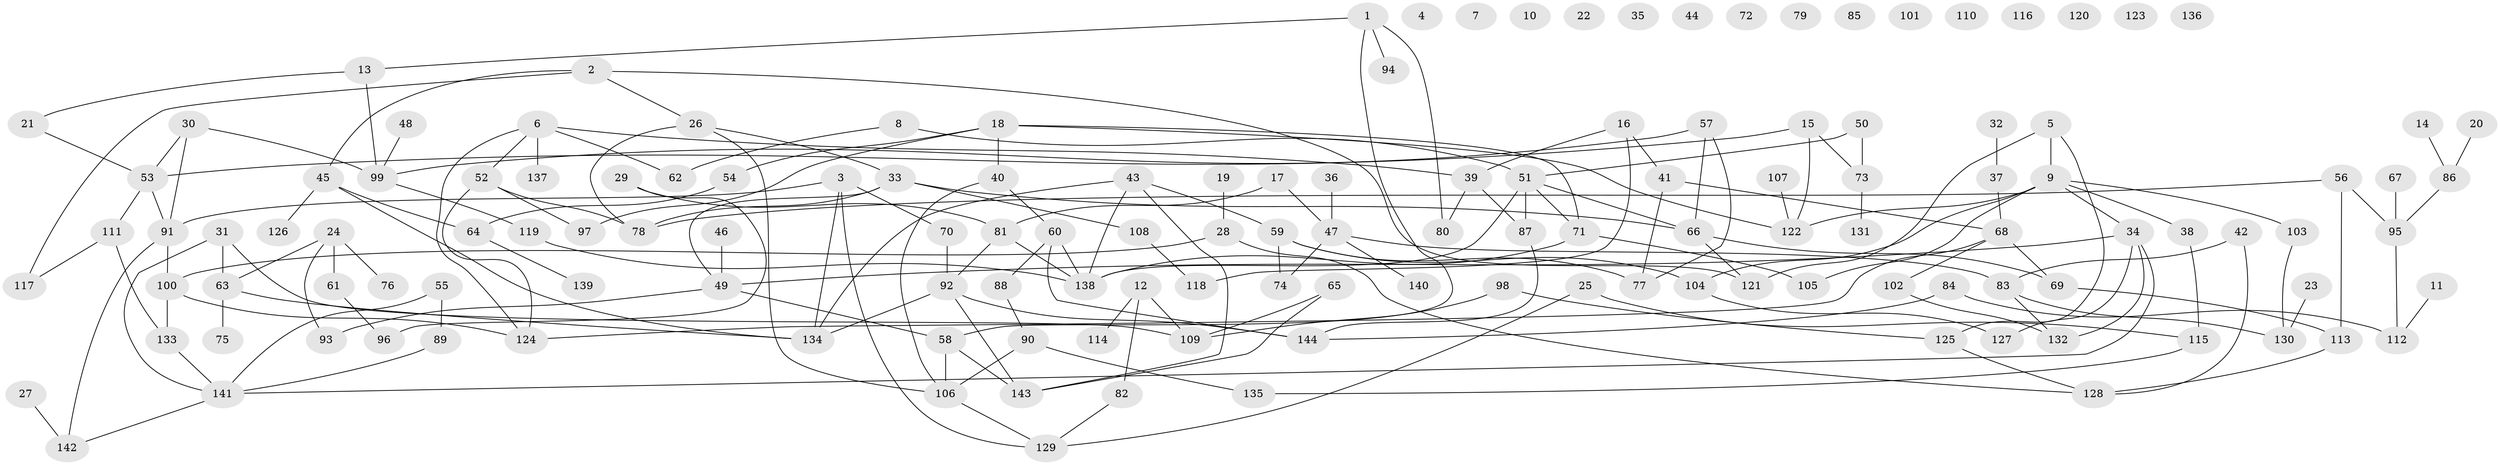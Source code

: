 // coarse degree distribution, {5: 0.15151515151515152, 7: 0.050505050505050504, 0: 0.15151515151515152, 4: 0.1414141414141414, 6: 0.050505050505050504, 2: 0.1717171717171717, 1: 0.15151515151515152, 3: 0.13131313131313133}
// Generated by graph-tools (version 1.1) at 2025/41/03/06/25 10:41:20]
// undirected, 144 vertices, 189 edges
graph export_dot {
graph [start="1"]
  node [color=gray90,style=filled];
  1;
  2;
  3;
  4;
  5;
  6;
  7;
  8;
  9;
  10;
  11;
  12;
  13;
  14;
  15;
  16;
  17;
  18;
  19;
  20;
  21;
  22;
  23;
  24;
  25;
  26;
  27;
  28;
  29;
  30;
  31;
  32;
  33;
  34;
  35;
  36;
  37;
  38;
  39;
  40;
  41;
  42;
  43;
  44;
  45;
  46;
  47;
  48;
  49;
  50;
  51;
  52;
  53;
  54;
  55;
  56;
  57;
  58;
  59;
  60;
  61;
  62;
  63;
  64;
  65;
  66;
  67;
  68;
  69;
  70;
  71;
  72;
  73;
  74;
  75;
  76;
  77;
  78;
  79;
  80;
  81;
  82;
  83;
  84;
  85;
  86;
  87;
  88;
  89;
  90;
  91;
  92;
  93;
  94;
  95;
  96;
  97;
  98;
  99;
  100;
  101;
  102;
  103;
  104;
  105;
  106;
  107;
  108;
  109;
  110;
  111;
  112;
  113;
  114;
  115;
  116;
  117;
  118;
  119;
  120;
  121;
  122;
  123;
  124;
  125;
  126;
  127;
  128;
  129;
  130;
  131;
  132;
  133;
  134;
  135;
  136;
  137;
  138;
  139;
  140;
  141;
  142;
  143;
  144;
  1 -- 13;
  1 -- 58;
  1 -- 80;
  1 -- 94;
  2 -- 26;
  2 -- 45;
  2 -- 117;
  2 -- 121;
  3 -- 70;
  3 -- 91;
  3 -- 129;
  3 -- 134;
  5 -- 9;
  5 -- 121;
  5 -- 125;
  6 -- 39;
  6 -- 52;
  6 -- 62;
  6 -- 124;
  6 -- 137;
  8 -- 51;
  8 -- 62;
  9 -- 34;
  9 -- 38;
  9 -- 103;
  9 -- 104;
  9 -- 105;
  9 -- 122;
  11 -- 112;
  12 -- 82;
  12 -- 109;
  12 -- 114;
  13 -- 21;
  13 -- 99;
  14 -- 86;
  15 -- 53;
  15 -- 73;
  15 -- 122;
  16 -- 39;
  16 -- 41;
  16 -- 118;
  17 -- 47;
  17 -- 81;
  18 -- 40;
  18 -- 54;
  18 -- 71;
  18 -- 97;
  18 -- 122;
  19 -- 28;
  20 -- 86;
  21 -- 53;
  23 -- 130;
  24 -- 61;
  24 -- 63;
  24 -- 76;
  24 -- 93;
  25 -- 115;
  25 -- 129;
  26 -- 33;
  26 -- 78;
  26 -- 106;
  27 -- 142;
  28 -- 100;
  28 -- 128;
  29 -- 81;
  29 -- 96;
  30 -- 53;
  30 -- 91;
  30 -- 99;
  31 -- 63;
  31 -- 109;
  31 -- 141;
  32 -- 37;
  33 -- 49;
  33 -- 66;
  33 -- 78;
  33 -- 108;
  34 -- 49;
  34 -- 127;
  34 -- 132;
  34 -- 141;
  36 -- 47;
  37 -- 68;
  38 -- 115;
  39 -- 80;
  39 -- 87;
  40 -- 60;
  40 -- 106;
  41 -- 68;
  41 -- 77;
  42 -- 83;
  42 -- 128;
  43 -- 59;
  43 -- 134;
  43 -- 138;
  43 -- 143;
  45 -- 64;
  45 -- 126;
  45 -- 134;
  46 -- 49;
  47 -- 74;
  47 -- 83;
  47 -- 140;
  48 -- 99;
  49 -- 58;
  49 -- 93;
  50 -- 51;
  50 -- 73;
  51 -- 66;
  51 -- 71;
  51 -- 87;
  51 -- 138;
  52 -- 78;
  52 -- 97;
  52 -- 124;
  53 -- 91;
  53 -- 111;
  54 -- 64;
  55 -- 89;
  55 -- 141;
  56 -- 78;
  56 -- 95;
  56 -- 113;
  57 -- 66;
  57 -- 77;
  57 -- 99;
  58 -- 106;
  58 -- 143;
  59 -- 74;
  59 -- 77;
  59 -- 104;
  60 -- 88;
  60 -- 138;
  60 -- 144;
  61 -- 96;
  63 -- 75;
  63 -- 134;
  64 -- 139;
  65 -- 109;
  65 -- 143;
  66 -- 69;
  66 -- 121;
  67 -- 95;
  68 -- 69;
  68 -- 102;
  68 -- 124;
  69 -- 113;
  70 -- 92;
  71 -- 105;
  71 -- 138;
  73 -- 131;
  81 -- 92;
  81 -- 138;
  82 -- 129;
  83 -- 130;
  83 -- 132;
  84 -- 112;
  84 -- 144;
  86 -- 95;
  87 -- 144;
  88 -- 90;
  89 -- 141;
  90 -- 106;
  90 -- 135;
  91 -- 100;
  91 -- 142;
  92 -- 134;
  92 -- 143;
  92 -- 144;
  95 -- 112;
  98 -- 109;
  98 -- 125;
  99 -- 119;
  100 -- 124;
  100 -- 133;
  102 -- 132;
  103 -- 130;
  104 -- 127;
  106 -- 129;
  107 -- 122;
  108 -- 118;
  111 -- 117;
  111 -- 133;
  113 -- 128;
  115 -- 135;
  119 -- 138;
  125 -- 128;
  133 -- 141;
  141 -- 142;
}
